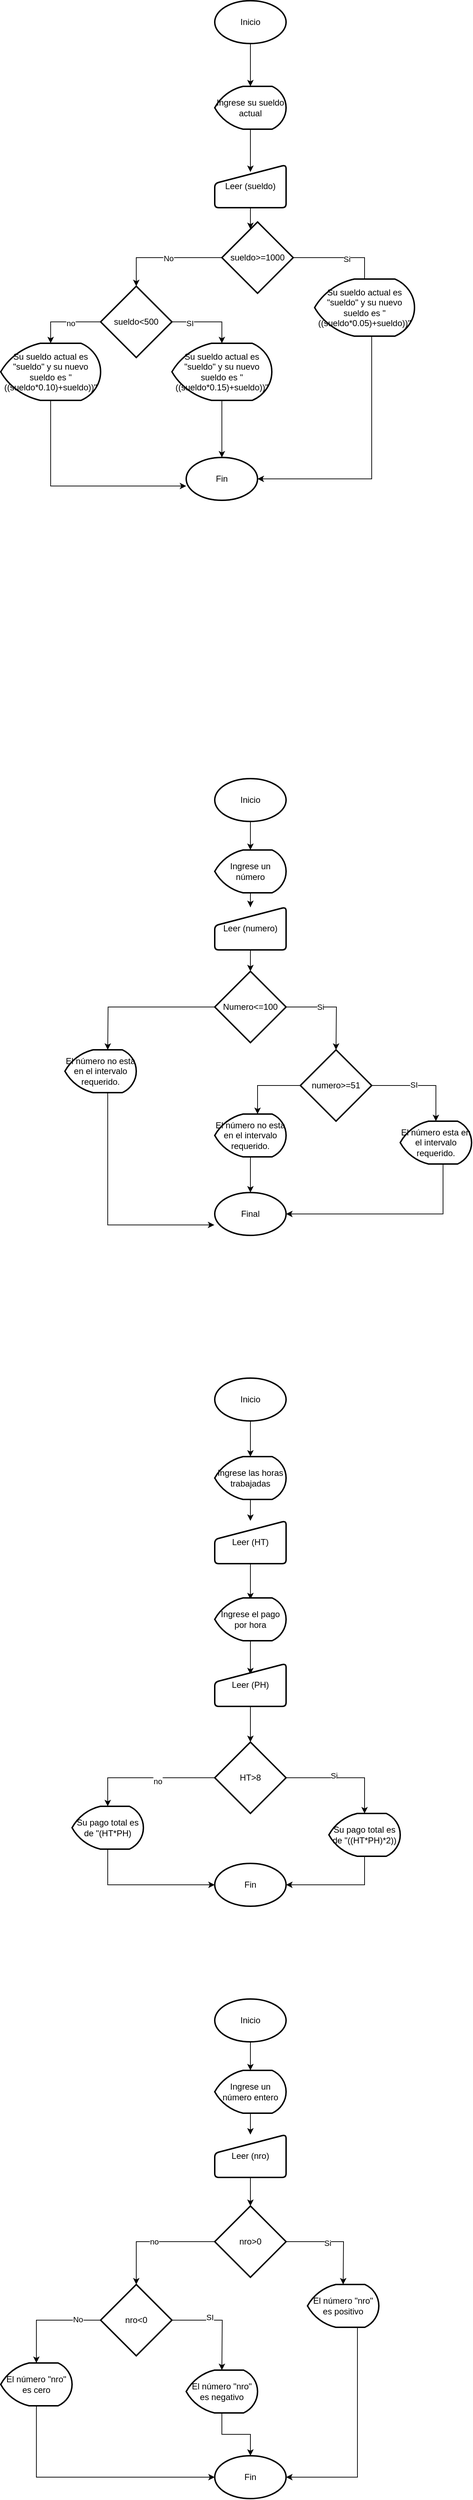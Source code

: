 <mxfile version="14.4.2" type="github">
  <diagram id="C5RBs43oDa-KdzZeNtuy" name="Page-1">
    <mxGraphModel dx="1422" dy="794" grid="1" gridSize="10" guides="1" tooltips="1" connect="1" arrows="1" fold="1" page="1" pageScale="1" pageWidth="827" pageHeight="1169" math="0" shadow="0">
      <root>
        <mxCell id="WIyWlLk6GJQsqaUBKTNV-0" />
        <mxCell id="WIyWlLk6GJQsqaUBKTNV-1" parent="WIyWlLk6GJQsqaUBKTNV-0" />
        <mxCell id="yRCSWYa2opuFhmZ3E50P-2" style="edgeStyle=orthogonalEdgeStyle;rounded=0;orthogonalLoop=1;jettySize=auto;html=1;" parent="WIyWlLk6GJQsqaUBKTNV-1" source="yRCSWYa2opuFhmZ3E50P-1" edge="1">
          <mxGeometry relative="1" as="geometry">
            <mxPoint x="400" y="160" as="targetPoint" />
          </mxGeometry>
        </mxCell>
        <mxCell id="yRCSWYa2opuFhmZ3E50P-1" value="Inicio" style="strokeWidth=2;html=1;shape=mxgraph.flowchart.start_1;whiteSpace=wrap;" parent="WIyWlLk6GJQsqaUBKTNV-1" vertex="1">
          <mxGeometry x="350" y="40" width="100" height="60" as="geometry" />
        </mxCell>
        <mxCell id="yRCSWYa2opuFhmZ3E50P-4" style="edgeStyle=orthogonalEdgeStyle;rounded=0;orthogonalLoop=1;jettySize=auto;html=1;" parent="WIyWlLk6GJQsqaUBKTNV-1" source="yRCSWYa2opuFhmZ3E50P-3" edge="1">
          <mxGeometry relative="1" as="geometry">
            <mxPoint x="400" y="280" as="targetPoint" />
          </mxGeometry>
        </mxCell>
        <mxCell id="yRCSWYa2opuFhmZ3E50P-3" value="Ingrese su sueldo actual" style="strokeWidth=2;html=1;shape=mxgraph.flowchart.display;whiteSpace=wrap;" parent="WIyWlLk6GJQsqaUBKTNV-1" vertex="1">
          <mxGeometry x="350" y="160" width="100" height="60" as="geometry" />
        </mxCell>
        <mxCell id="yRCSWYa2opuFhmZ3E50P-6" style="edgeStyle=orthogonalEdgeStyle;rounded=0;orthogonalLoop=1;jettySize=auto;html=1;" parent="WIyWlLk6GJQsqaUBKTNV-1" source="yRCSWYa2opuFhmZ3E50P-5" edge="1">
          <mxGeometry relative="1" as="geometry">
            <mxPoint x="400" y="360" as="targetPoint" />
          </mxGeometry>
        </mxCell>
        <mxCell id="yRCSWYa2opuFhmZ3E50P-5" value="Leer (sueldo)" style="html=1;strokeWidth=2;shape=manualInput;whiteSpace=wrap;rounded=1;size=26;arcSize=11;" parent="WIyWlLk6GJQsqaUBKTNV-1" vertex="1">
          <mxGeometry x="350" y="270" width="100" height="60" as="geometry" />
        </mxCell>
        <mxCell id="yRCSWYa2opuFhmZ3E50P-10" style="edgeStyle=orthogonalEdgeStyle;rounded=0;orthogonalLoop=1;jettySize=auto;html=1;exitX=1;exitY=0.5;exitDx=0;exitDy=0;exitPerimeter=0;" parent="WIyWlLk6GJQsqaUBKTNV-1" source="yRCSWYa2opuFhmZ3E50P-7" edge="1">
          <mxGeometry relative="1" as="geometry">
            <mxPoint x="560" y="440" as="targetPoint" />
            <Array as="points">
              <mxPoint x="560" y="400" />
              <mxPoint x="560" y="440" />
            </Array>
          </mxGeometry>
        </mxCell>
        <mxCell id="yRCSWYa2opuFhmZ3E50P-12" value="Si" style="edgeLabel;html=1;align=center;verticalAlign=middle;resizable=0;points=[];" parent="yRCSWYa2opuFhmZ3E50P-10" vertex="1" connectable="0">
          <mxGeometry x="0.071" y="-2" relative="1" as="geometry">
            <mxPoint as="offset" />
          </mxGeometry>
        </mxCell>
        <mxCell id="yRCSWYa2opuFhmZ3E50P-13" style="edgeStyle=orthogonalEdgeStyle;rounded=0;orthogonalLoop=1;jettySize=auto;html=1;exitX=0;exitY=0.5;exitDx=0;exitDy=0;exitPerimeter=0;" parent="WIyWlLk6GJQsqaUBKTNV-1" source="yRCSWYa2opuFhmZ3E50P-7" edge="1">
          <mxGeometry relative="1" as="geometry">
            <mxPoint x="240" y="440" as="targetPoint" />
            <Array as="points">
              <mxPoint x="240" y="400" />
            </Array>
          </mxGeometry>
        </mxCell>
        <mxCell id="yRCSWYa2opuFhmZ3E50P-14" value="No" style="edgeLabel;html=1;align=center;verticalAlign=middle;resizable=0;points=[];" parent="yRCSWYa2opuFhmZ3E50P-13" vertex="1" connectable="0">
          <mxGeometry x="-0.062" y="1" relative="1" as="geometry">
            <mxPoint as="offset" />
          </mxGeometry>
        </mxCell>
        <mxCell id="yRCSWYa2opuFhmZ3E50P-7" value="sueldo&amp;gt;=1000" style="strokeWidth=2;html=1;shape=mxgraph.flowchart.decision;whiteSpace=wrap;" parent="WIyWlLk6GJQsqaUBKTNV-1" vertex="1">
          <mxGeometry x="360" y="350" width="100" height="100" as="geometry" />
        </mxCell>
        <mxCell id="yRCSWYa2opuFhmZ3E50P-22" style="edgeStyle=orthogonalEdgeStyle;rounded=0;orthogonalLoop=1;jettySize=auto;html=1;entryX=1;entryY=0.5;entryDx=0;entryDy=0;entryPerimeter=0;" parent="WIyWlLk6GJQsqaUBKTNV-1" source="yRCSWYa2opuFhmZ3E50P-11" target="yRCSWYa2opuFhmZ3E50P-23" edge="1">
          <mxGeometry relative="1" as="geometry">
            <mxPoint x="440" y="720" as="targetPoint" />
            <Array as="points">
              <mxPoint x="570" y="710" />
            </Array>
          </mxGeometry>
        </mxCell>
        <mxCell id="yRCSWYa2opuFhmZ3E50P-11" value="Su sueldo actual es &quot;sueldo&quot; y su nuevo sueldo es &quot;((sueldo*0.05)+sueldo))&quot;" style="strokeWidth=2;html=1;shape=mxgraph.flowchart.display;whiteSpace=wrap;" parent="WIyWlLk6GJQsqaUBKTNV-1" vertex="1">
          <mxGeometry x="490" y="430" width="140" height="80" as="geometry" />
        </mxCell>
        <mxCell id="yRCSWYa2opuFhmZ3E50P-16" style="edgeStyle=orthogonalEdgeStyle;rounded=0;orthogonalLoop=1;jettySize=auto;html=1;exitX=1;exitY=0.5;exitDx=0;exitDy=0;exitPerimeter=0;" parent="WIyWlLk6GJQsqaUBKTNV-1" source="yRCSWYa2opuFhmZ3E50P-15" edge="1">
          <mxGeometry relative="1" as="geometry">
            <mxPoint x="360" y="520" as="targetPoint" />
            <Array as="points">
              <mxPoint x="360" y="490" />
            </Array>
          </mxGeometry>
        </mxCell>
        <mxCell id="yRCSWYa2opuFhmZ3E50P-18" value="SI" style="edgeLabel;html=1;align=center;verticalAlign=middle;resizable=0;points=[];" parent="yRCSWYa2opuFhmZ3E50P-16" vertex="1" connectable="0">
          <mxGeometry x="-0.5" y="-2" relative="1" as="geometry">
            <mxPoint as="offset" />
          </mxGeometry>
        </mxCell>
        <mxCell id="yRCSWYa2opuFhmZ3E50P-19" style="edgeStyle=orthogonalEdgeStyle;rounded=0;orthogonalLoop=1;jettySize=auto;html=1;" parent="WIyWlLk6GJQsqaUBKTNV-1" source="yRCSWYa2opuFhmZ3E50P-15" edge="1">
          <mxGeometry relative="1" as="geometry">
            <mxPoint x="120" y="520" as="targetPoint" />
            <Array as="points">
              <mxPoint x="150" y="490" />
              <mxPoint x="150" y="490" />
            </Array>
          </mxGeometry>
        </mxCell>
        <mxCell id="yRCSWYa2opuFhmZ3E50P-20" value="no" style="edgeLabel;html=1;align=center;verticalAlign=middle;resizable=0;points=[];" parent="yRCSWYa2opuFhmZ3E50P-19" vertex="1" connectable="0">
          <mxGeometry x="-0.16" y="2" relative="1" as="geometry">
            <mxPoint as="offset" />
          </mxGeometry>
        </mxCell>
        <mxCell id="yRCSWYa2opuFhmZ3E50P-15" value="sueldo&amp;lt;500" style="strokeWidth=2;html=1;shape=mxgraph.flowchart.decision;whiteSpace=wrap;" parent="WIyWlLk6GJQsqaUBKTNV-1" vertex="1">
          <mxGeometry x="190" y="440" width="100" height="100" as="geometry" />
        </mxCell>
        <mxCell id="yRCSWYa2opuFhmZ3E50P-24" style="edgeStyle=orthogonalEdgeStyle;rounded=0;orthogonalLoop=1;jettySize=auto;html=1;exitX=0.5;exitY=1;exitDx=0;exitDy=0;exitPerimeter=0;entryX=0.5;entryY=0;entryDx=0;entryDy=0;entryPerimeter=0;" parent="WIyWlLk6GJQsqaUBKTNV-1" source="yRCSWYa2opuFhmZ3E50P-17" target="yRCSWYa2opuFhmZ3E50P-23" edge="1">
          <mxGeometry relative="1" as="geometry" />
        </mxCell>
        <mxCell id="yRCSWYa2opuFhmZ3E50P-17" value="Su sueldo actual es &quot;sueldo&quot; y su nuevo sueldo es &quot;((sueldo*0.15)+sueldo))&quot;" style="strokeWidth=2;html=1;shape=mxgraph.flowchart.display;whiteSpace=wrap;" parent="WIyWlLk6GJQsqaUBKTNV-1" vertex="1">
          <mxGeometry x="290" y="520" width="140" height="80" as="geometry" />
        </mxCell>
        <mxCell id="yRCSWYa2opuFhmZ3E50P-25" style="edgeStyle=orthogonalEdgeStyle;rounded=0;orthogonalLoop=1;jettySize=auto;html=1;entryX=0;entryY=0.667;entryDx=0;entryDy=0;entryPerimeter=0;" parent="WIyWlLk6GJQsqaUBKTNV-1" source="yRCSWYa2opuFhmZ3E50P-21" target="yRCSWYa2opuFhmZ3E50P-23" edge="1">
          <mxGeometry relative="1" as="geometry">
            <mxPoint x="120" y="730" as="targetPoint" />
            <Array as="points">
              <mxPoint x="120" y="720" />
            </Array>
          </mxGeometry>
        </mxCell>
        <mxCell id="yRCSWYa2opuFhmZ3E50P-21" value="Su sueldo actual es &quot;sueldo&quot; y su nuevo sueldo es &quot;((sueldo*0.10)+sueldo))&quot;" style="strokeWidth=2;html=1;shape=mxgraph.flowchart.display;whiteSpace=wrap;" parent="WIyWlLk6GJQsqaUBKTNV-1" vertex="1">
          <mxGeometry x="50" y="520" width="140" height="80" as="geometry" />
        </mxCell>
        <mxCell id="yRCSWYa2opuFhmZ3E50P-23" value="Fin" style="strokeWidth=2;html=1;shape=mxgraph.flowchart.start_1;whiteSpace=wrap;" parent="WIyWlLk6GJQsqaUBKTNV-1" vertex="1">
          <mxGeometry x="310" y="680" width="100" height="60" as="geometry" />
        </mxCell>
        <mxCell id="yRCSWYa2opuFhmZ3E50P-28" style="edgeStyle=orthogonalEdgeStyle;rounded=0;orthogonalLoop=1;jettySize=auto;html=1;entryX=0.5;entryY=0;entryDx=0;entryDy=0;entryPerimeter=0;" parent="WIyWlLk6GJQsqaUBKTNV-1" source="yRCSWYa2opuFhmZ3E50P-26" target="yRCSWYa2opuFhmZ3E50P-27" edge="1">
          <mxGeometry relative="1" as="geometry" />
        </mxCell>
        <mxCell id="yRCSWYa2opuFhmZ3E50P-26" value="Inicio" style="strokeWidth=2;html=1;shape=mxgraph.flowchart.start_1;whiteSpace=wrap;" parent="WIyWlLk6GJQsqaUBKTNV-1" vertex="1">
          <mxGeometry x="350" y="1130" width="100" height="60" as="geometry" />
        </mxCell>
        <mxCell id="yRCSWYa2opuFhmZ3E50P-31" style="edgeStyle=orthogonalEdgeStyle;rounded=0;orthogonalLoop=1;jettySize=auto;html=1;" parent="WIyWlLk6GJQsqaUBKTNV-1" source="yRCSWYa2opuFhmZ3E50P-27" target="yRCSWYa2opuFhmZ3E50P-29" edge="1">
          <mxGeometry relative="1" as="geometry" />
        </mxCell>
        <mxCell id="yRCSWYa2opuFhmZ3E50P-27" value="Ingrese un número" style="strokeWidth=2;html=1;shape=mxgraph.flowchart.display;whiteSpace=wrap;" parent="WIyWlLk6GJQsqaUBKTNV-1" vertex="1">
          <mxGeometry x="350" y="1230" width="100" height="60" as="geometry" />
        </mxCell>
        <mxCell id="yRCSWYa2opuFhmZ3E50P-32" style="edgeStyle=orthogonalEdgeStyle;rounded=0;orthogonalLoop=1;jettySize=auto;html=1;" parent="WIyWlLk6GJQsqaUBKTNV-1" source="yRCSWYa2opuFhmZ3E50P-29" edge="1">
          <mxGeometry relative="1" as="geometry">
            <mxPoint x="400" y="1400" as="targetPoint" />
          </mxGeometry>
        </mxCell>
        <mxCell id="yRCSWYa2opuFhmZ3E50P-29" value="Leer (numero)" style="html=1;strokeWidth=2;shape=manualInput;whiteSpace=wrap;rounded=1;size=26;arcSize=11;" parent="WIyWlLk6GJQsqaUBKTNV-1" vertex="1">
          <mxGeometry x="350" y="1310" width="100" height="60" as="geometry" />
        </mxCell>
        <mxCell id="yRCSWYa2opuFhmZ3E50P-34" style="edgeStyle=orthogonalEdgeStyle;rounded=0;orthogonalLoop=1;jettySize=auto;html=1;exitX=1;exitY=0.5;exitDx=0;exitDy=0;exitPerimeter=0;" parent="WIyWlLk6GJQsqaUBKTNV-1" source="yRCSWYa2opuFhmZ3E50P-33" edge="1">
          <mxGeometry relative="1" as="geometry">
            <mxPoint x="520" y="1510" as="targetPoint" />
          </mxGeometry>
        </mxCell>
        <mxCell id="yRCSWYa2opuFhmZ3E50P-37" value="Si" style="edgeLabel;html=1;align=center;verticalAlign=middle;resizable=0;points=[];" parent="yRCSWYa2opuFhmZ3E50P-34" vertex="1" connectable="0">
          <mxGeometry x="-0.286" relative="1" as="geometry">
            <mxPoint x="1" as="offset" />
          </mxGeometry>
        </mxCell>
        <mxCell id="yRCSWYa2opuFhmZ3E50P-40" style="edgeStyle=orthogonalEdgeStyle;rounded=0;orthogonalLoop=1;jettySize=auto;html=1;" parent="WIyWlLk6GJQsqaUBKTNV-1" source="yRCSWYa2opuFhmZ3E50P-33" edge="1">
          <mxGeometry relative="1" as="geometry">
            <mxPoint x="200" y="1510" as="targetPoint" />
          </mxGeometry>
        </mxCell>
        <mxCell id="yRCSWYa2opuFhmZ3E50P-33" value="Numero&amp;lt;=100" style="strokeWidth=2;html=1;shape=mxgraph.flowchart.decision;whiteSpace=wrap;" parent="WIyWlLk6GJQsqaUBKTNV-1" vertex="1">
          <mxGeometry x="350" y="1400" width="100" height="100" as="geometry" />
        </mxCell>
        <mxCell id="yRCSWYa2opuFhmZ3E50P-38" style="edgeStyle=orthogonalEdgeStyle;rounded=0;orthogonalLoop=1;jettySize=auto;html=1;" parent="WIyWlLk6GJQsqaUBKTNV-1" source="yRCSWYa2opuFhmZ3E50P-36" edge="1">
          <mxGeometry relative="1" as="geometry">
            <mxPoint x="660" y="1610" as="targetPoint" />
            <Array as="points">
              <mxPoint x="660" y="1560" />
            </Array>
          </mxGeometry>
        </mxCell>
        <mxCell id="yRCSWYa2opuFhmZ3E50P-42" value="SI" style="edgeLabel;html=1;align=center;verticalAlign=middle;resizable=0;points=[];" parent="yRCSWYa2opuFhmZ3E50P-38" vertex="1" connectable="0">
          <mxGeometry x="-0.169" y="1" relative="1" as="geometry">
            <mxPoint x="1" as="offset" />
          </mxGeometry>
        </mxCell>
        <mxCell id="yRCSWYa2opuFhmZ3E50P-39" style="edgeStyle=orthogonalEdgeStyle;rounded=0;orthogonalLoop=1;jettySize=auto;html=1;" parent="WIyWlLk6GJQsqaUBKTNV-1" source="yRCSWYa2opuFhmZ3E50P-36" edge="1">
          <mxGeometry relative="1" as="geometry">
            <mxPoint x="410" y="1600" as="targetPoint" />
            <Array as="points">
              <mxPoint x="410" y="1560" />
            </Array>
          </mxGeometry>
        </mxCell>
        <mxCell id="yRCSWYa2opuFhmZ3E50P-36" value="numero&amp;gt;=51" style="strokeWidth=2;html=1;shape=mxgraph.flowchart.decision;whiteSpace=wrap;direction=south;" parent="WIyWlLk6GJQsqaUBKTNV-1" vertex="1">
          <mxGeometry x="470" y="1510" width="100" height="100" as="geometry" />
        </mxCell>
        <mxCell id="yRCSWYa2opuFhmZ3E50P-46" style="edgeStyle=orthogonalEdgeStyle;rounded=0;orthogonalLoop=1;jettySize=auto;html=1;entryX=-0.006;entryY=0.757;entryDx=0;entryDy=0;entryPerimeter=0;" parent="WIyWlLk6GJQsqaUBKTNV-1" source="yRCSWYa2opuFhmZ3E50P-41" target="yRCSWYa2opuFhmZ3E50P-45" edge="1">
          <mxGeometry relative="1" as="geometry">
            <Array as="points">
              <mxPoint x="200" y="1755" />
            </Array>
          </mxGeometry>
        </mxCell>
        <mxCell id="yRCSWYa2opuFhmZ3E50P-41" value="El número no esta en el intervalo requerido." style="strokeWidth=2;html=1;shape=mxgraph.flowchart.display;whiteSpace=wrap;" parent="WIyWlLk6GJQsqaUBKTNV-1" vertex="1">
          <mxGeometry x="140" y="1510" width="100" height="60" as="geometry" />
        </mxCell>
        <mxCell id="yRCSWYa2opuFhmZ3E50P-47" style="edgeStyle=orthogonalEdgeStyle;rounded=0;orthogonalLoop=1;jettySize=auto;html=1;entryX=0.5;entryY=0;entryDx=0;entryDy=0;entryPerimeter=0;" parent="WIyWlLk6GJQsqaUBKTNV-1" source="yRCSWYa2opuFhmZ3E50P-43" target="yRCSWYa2opuFhmZ3E50P-45" edge="1">
          <mxGeometry relative="1" as="geometry" />
        </mxCell>
        <mxCell id="yRCSWYa2opuFhmZ3E50P-43" value="El número no esta en el intervalo requerido." style="strokeWidth=2;html=1;shape=mxgraph.flowchart.display;whiteSpace=wrap;" parent="WIyWlLk6GJQsqaUBKTNV-1" vertex="1">
          <mxGeometry x="350" y="1600" width="100" height="60" as="geometry" />
        </mxCell>
        <mxCell id="yRCSWYa2opuFhmZ3E50P-48" style="edgeStyle=orthogonalEdgeStyle;rounded=0;orthogonalLoop=1;jettySize=auto;html=1;entryX=1;entryY=0.5;entryDx=0;entryDy=0;entryPerimeter=0;" parent="WIyWlLk6GJQsqaUBKTNV-1" source="yRCSWYa2opuFhmZ3E50P-44" target="yRCSWYa2opuFhmZ3E50P-45" edge="1">
          <mxGeometry relative="1" as="geometry">
            <mxPoint x="660" y="1770" as="targetPoint" />
            <Array as="points">
              <mxPoint x="670" y="1740" />
            </Array>
          </mxGeometry>
        </mxCell>
        <mxCell id="yRCSWYa2opuFhmZ3E50P-44" value="El número esta en el intervalo requerido." style="strokeWidth=2;html=1;shape=mxgraph.flowchart.display;whiteSpace=wrap;" parent="WIyWlLk6GJQsqaUBKTNV-1" vertex="1">
          <mxGeometry x="610" y="1610" width="100" height="60" as="geometry" />
        </mxCell>
        <mxCell id="yRCSWYa2opuFhmZ3E50P-45" value="Final&lt;br&gt;" style="strokeWidth=2;html=1;shape=mxgraph.flowchart.start_1;whiteSpace=wrap;" parent="WIyWlLk6GJQsqaUBKTNV-1" vertex="1">
          <mxGeometry x="350" y="1710" width="100" height="60" as="geometry" />
        </mxCell>
        <mxCell id="yRCSWYa2opuFhmZ3E50P-50" style="edgeStyle=orthogonalEdgeStyle;rounded=0;orthogonalLoop=1;jettySize=auto;html=1;" parent="WIyWlLk6GJQsqaUBKTNV-1" source="yRCSWYa2opuFhmZ3E50P-49" edge="1">
          <mxGeometry relative="1" as="geometry">
            <mxPoint x="400" y="2080" as="targetPoint" />
          </mxGeometry>
        </mxCell>
        <mxCell id="yRCSWYa2opuFhmZ3E50P-49" value="Inicio" style="strokeWidth=2;html=1;shape=mxgraph.flowchart.start_1;whiteSpace=wrap;" parent="WIyWlLk6GJQsqaUBKTNV-1" vertex="1">
          <mxGeometry x="350" y="1970" width="100" height="60" as="geometry" />
        </mxCell>
        <mxCell id="yRCSWYa2opuFhmZ3E50P-53" style="edgeStyle=orthogonalEdgeStyle;rounded=0;orthogonalLoop=1;jettySize=auto;html=1;" parent="WIyWlLk6GJQsqaUBKTNV-1" source="yRCSWYa2opuFhmZ3E50P-51" target="yRCSWYa2opuFhmZ3E50P-52" edge="1">
          <mxGeometry relative="1" as="geometry" />
        </mxCell>
        <mxCell id="yRCSWYa2opuFhmZ3E50P-51" value="Ingrese las horas trabajadas" style="strokeWidth=2;html=1;shape=mxgraph.flowchart.display;whiteSpace=wrap;" parent="WIyWlLk6GJQsqaUBKTNV-1" vertex="1">
          <mxGeometry x="350" y="2080" width="100" height="60" as="geometry" />
        </mxCell>
        <mxCell id="yRCSWYa2opuFhmZ3E50P-55" style="edgeStyle=orthogonalEdgeStyle;rounded=0;orthogonalLoop=1;jettySize=auto;html=1;" parent="WIyWlLk6GJQsqaUBKTNV-1" source="yRCSWYa2opuFhmZ3E50P-52" edge="1">
          <mxGeometry relative="1" as="geometry">
            <mxPoint x="400" y="2280" as="targetPoint" />
          </mxGeometry>
        </mxCell>
        <mxCell id="yRCSWYa2opuFhmZ3E50P-52" value="Leer (HT)" style="html=1;strokeWidth=2;shape=manualInput;whiteSpace=wrap;rounded=1;size=26;arcSize=11;" parent="WIyWlLk6GJQsqaUBKTNV-1" vertex="1">
          <mxGeometry x="350" y="2170" width="100" height="60" as="geometry" />
        </mxCell>
        <mxCell id="yRCSWYa2opuFhmZ3E50P-64" style="edgeStyle=orthogonalEdgeStyle;rounded=0;orthogonalLoop=1;jettySize=auto;html=1;entryX=0.5;entryY=0;entryDx=0;entryDy=0;entryPerimeter=0;" parent="WIyWlLk6GJQsqaUBKTNV-1" source="yRCSWYa2opuFhmZ3E50P-54" target="yRCSWYa2opuFhmZ3E50P-59" edge="1">
          <mxGeometry relative="1" as="geometry">
            <Array as="points">
              <mxPoint x="560" y="2530" />
            </Array>
          </mxGeometry>
        </mxCell>
        <mxCell id="yRCSWYa2opuFhmZ3E50P-65" value="Si" style="edgeLabel;html=1;align=center;verticalAlign=middle;resizable=0;points=[];" parent="yRCSWYa2opuFhmZ3E50P-64" vertex="1" connectable="0">
          <mxGeometry x="-0.163" y="3" relative="1" as="geometry">
            <mxPoint as="offset" />
          </mxGeometry>
        </mxCell>
        <mxCell id="yRCSWYa2opuFhmZ3E50P-66" style="edgeStyle=orthogonalEdgeStyle;rounded=0;orthogonalLoop=1;jettySize=auto;html=1;" parent="WIyWlLk6GJQsqaUBKTNV-1" source="yRCSWYa2opuFhmZ3E50P-54" edge="1">
          <mxGeometry relative="1" as="geometry">
            <mxPoint x="200" y="2570" as="targetPoint" />
            <Array as="points">
              <mxPoint x="200" y="2530" />
            </Array>
          </mxGeometry>
        </mxCell>
        <mxCell id="yRCSWYa2opuFhmZ3E50P-67" value="no" style="edgeLabel;html=1;align=center;verticalAlign=middle;resizable=0;points=[];" parent="yRCSWYa2opuFhmZ3E50P-66" vertex="1" connectable="0">
          <mxGeometry x="-0.154" y="5" relative="1" as="geometry">
            <mxPoint as="offset" />
          </mxGeometry>
        </mxCell>
        <mxCell id="yRCSWYa2opuFhmZ3E50P-54" value="HT&amp;gt;8" style="strokeWidth=2;html=1;shape=mxgraph.flowchart.decision;whiteSpace=wrap;" parent="WIyWlLk6GJQsqaUBKTNV-1" vertex="1">
          <mxGeometry x="350" y="2480" width="100" height="100" as="geometry" />
        </mxCell>
        <mxCell id="yRCSWYa2opuFhmZ3E50P-71" style="edgeStyle=orthogonalEdgeStyle;rounded=0;orthogonalLoop=1;jettySize=auto;html=1;entryX=1;entryY=0.5;entryDx=0;entryDy=0;entryPerimeter=0;" parent="WIyWlLk6GJQsqaUBKTNV-1" source="yRCSWYa2opuFhmZ3E50P-59" target="yRCSWYa2opuFhmZ3E50P-69" edge="1">
          <mxGeometry relative="1" as="geometry">
            <Array as="points">
              <mxPoint x="560" y="2680" />
            </Array>
          </mxGeometry>
        </mxCell>
        <mxCell id="yRCSWYa2opuFhmZ3E50P-59" value="Su pago total es de &quot;((HT*PH)*2))" style="strokeWidth=2;html=1;shape=mxgraph.flowchart.display;whiteSpace=wrap;" parent="WIyWlLk6GJQsqaUBKTNV-1" vertex="1">
          <mxGeometry x="510" y="2580" width="100" height="60" as="geometry" />
        </mxCell>
        <mxCell id="yRCSWYa2opuFhmZ3E50P-62" style="edgeStyle=orthogonalEdgeStyle;rounded=0;orthogonalLoop=1;jettySize=auto;html=1;entryX=0.5;entryY=0.25;entryDx=0;entryDy=0;entryPerimeter=0;" parent="WIyWlLk6GJQsqaUBKTNV-1" source="yRCSWYa2opuFhmZ3E50P-60" target="yRCSWYa2opuFhmZ3E50P-61" edge="1">
          <mxGeometry relative="1" as="geometry" />
        </mxCell>
        <mxCell id="yRCSWYa2opuFhmZ3E50P-60" value="Ingrese el pago por hora" style="strokeWidth=2;html=1;shape=mxgraph.flowchart.display;whiteSpace=wrap;" parent="WIyWlLk6GJQsqaUBKTNV-1" vertex="1">
          <mxGeometry x="350" y="2278" width="100" height="60" as="geometry" />
        </mxCell>
        <mxCell id="yRCSWYa2opuFhmZ3E50P-63" style="edgeStyle=orthogonalEdgeStyle;rounded=0;orthogonalLoop=1;jettySize=auto;html=1;entryX=0.5;entryY=0;entryDx=0;entryDy=0;entryPerimeter=0;" parent="WIyWlLk6GJQsqaUBKTNV-1" source="yRCSWYa2opuFhmZ3E50P-61" target="yRCSWYa2opuFhmZ3E50P-54" edge="1">
          <mxGeometry relative="1" as="geometry" />
        </mxCell>
        <mxCell id="yRCSWYa2opuFhmZ3E50P-61" value="Leer (PH)" style="html=1;strokeWidth=2;shape=manualInput;whiteSpace=wrap;rounded=1;size=26;arcSize=11;" parent="WIyWlLk6GJQsqaUBKTNV-1" vertex="1">
          <mxGeometry x="350" y="2370" width="100" height="60" as="geometry" />
        </mxCell>
        <mxCell id="yRCSWYa2opuFhmZ3E50P-70" style="edgeStyle=orthogonalEdgeStyle;rounded=0;orthogonalLoop=1;jettySize=auto;html=1;entryX=0;entryY=0.5;entryDx=0;entryDy=0;entryPerimeter=0;" parent="WIyWlLk6GJQsqaUBKTNV-1" source="yRCSWYa2opuFhmZ3E50P-68" target="yRCSWYa2opuFhmZ3E50P-69" edge="1">
          <mxGeometry relative="1" as="geometry">
            <Array as="points">
              <mxPoint x="200" y="2680" />
            </Array>
          </mxGeometry>
        </mxCell>
        <mxCell id="yRCSWYa2opuFhmZ3E50P-68" value="Su pago total es de &quot;(HT*PH)" style="strokeWidth=2;html=1;shape=mxgraph.flowchart.display;whiteSpace=wrap;" parent="WIyWlLk6GJQsqaUBKTNV-1" vertex="1">
          <mxGeometry x="150" y="2570" width="100" height="60" as="geometry" />
        </mxCell>
        <mxCell id="yRCSWYa2opuFhmZ3E50P-69" value="Fin" style="strokeWidth=2;html=1;shape=mxgraph.flowchart.start_1;whiteSpace=wrap;" parent="WIyWlLk6GJQsqaUBKTNV-1" vertex="1">
          <mxGeometry x="350" y="2650" width="100" height="60" as="geometry" />
        </mxCell>
        <mxCell id="-xz1kSJmLPv7WIBnpQw2-2" style="edgeStyle=orthogonalEdgeStyle;rounded=0;orthogonalLoop=1;jettySize=auto;html=1;" edge="1" parent="WIyWlLk6GJQsqaUBKTNV-1" source="-xz1kSJmLPv7WIBnpQw2-0">
          <mxGeometry relative="1" as="geometry">
            <mxPoint x="400" y="2940" as="targetPoint" />
          </mxGeometry>
        </mxCell>
        <mxCell id="-xz1kSJmLPv7WIBnpQw2-0" value="Inicio" style="strokeWidth=2;html=1;shape=mxgraph.flowchart.start_1;whiteSpace=wrap;" vertex="1" parent="WIyWlLk6GJQsqaUBKTNV-1">
          <mxGeometry x="350" y="2840" width="100" height="60" as="geometry" />
        </mxCell>
        <mxCell id="-xz1kSJmLPv7WIBnpQw2-4" style="edgeStyle=orthogonalEdgeStyle;rounded=0;orthogonalLoop=1;jettySize=auto;html=1;" edge="1" parent="WIyWlLk6GJQsqaUBKTNV-1" source="-xz1kSJmLPv7WIBnpQw2-1" target="-xz1kSJmLPv7WIBnpQw2-3">
          <mxGeometry relative="1" as="geometry" />
        </mxCell>
        <mxCell id="-xz1kSJmLPv7WIBnpQw2-1" value="Ingrese un número entero" style="strokeWidth=2;html=1;shape=mxgraph.flowchart.display;whiteSpace=wrap;" vertex="1" parent="WIyWlLk6GJQsqaUBKTNV-1">
          <mxGeometry x="350" y="2940" width="100" height="60" as="geometry" />
        </mxCell>
        <mxCell id="-xz1kSJmLPv7WIBnpQw2-5" style="edgeStyle=orthogonalEdgeStyle;rounded=0;orthogonalLoop=1;jettySize=auto;html=1;" edge="1" parent="WIyWlLk6GJQsqaUBKTNV-1" source="-xz1kSJmLPv7WIBnpQw2-3">
          <mxGeometry relative="1" as="geometry">
            <mxPoint x="400" y="3130" as="targetPoint" />
          </mxGeometry>
        </mxCell>
        <mxCell id="-xz1kSJmLPv7WIBnpQw2-3" value="Leer (nro)" style="html=1;strokeWidth=2;shape=manualInput;whiteSpace=wrap;rounded=1;size=26;arcSize=11;" vertex="1" parent="WIyWlLk6GJQsqaUBKTNV-1">
          <mxGeometry x="350" y="3030" width="100" height="60" as="geometry" />
        </mxCell>
        <mxCell id="-xz1kSJmLPv7WIBnpQw2-7" style="edgeStyle=orthogonalEdgeStyle;rounded=0;orthogonalLoop=1;jettySize=auto;html=1;" edge="1" parent="WIyWlLk6GJQsqaUBKTNV-1" source="-xz1kSJmLPv7WIBnpQw2-6">
          <mxGeometry relative="1" as="geometry">
            <mxPoint x="530" y="3240" as="targetPoint" />
          </mxGeometry>
        </mxCell>
        <mxCell id="-xz1kSJmLPv7WIBnpQw2-11" value="Si" style="edgeLabel;html=1;align=center;verticalAlign=middle;resizable=0;points=[];" vertex="1" connectable="0" parent="-xz1kSJmLPv7WIBnpQw2-7">
          <mxGeometry x="-0.171" y="-2" relative="1" as="geometry">
            <mxPoint as="offset" />
          </mxGeometry>
        </mxCell>
        <mxCell id="-xz1kSJmLPv7WIBnpQw2-9" value="no" style="edgeStyle=orthogonalEdgeStyle;rounded=0;orthogonalLoop=1;jettySize=auto;html=1;" edge="1" parent="WIyWlLk6GJQsqaUBKTNV-1" source="-xz1kSJmLPv7WIBnpQw2-6">
          <mxGeometry relative="1" as="geometry">
            <mxPoint x="240" y="3240" as="targetPoint" />
            <Array as="points">
              <mxPoint x="240" y="3180" />
            </Array>
          </mxGeometry>
        </mxCell>
        <mxCell id="-xz1kSJmLPv7WIBnpQw2-6" value="nro&amp;gt;0" style="strokeWidth=2;html=1;shape=mxgraph.flowchart.decision;whiteSpace=wrap;" vertex="1" parent="WIyWlLk6GJQsqaUBKTNV-1">
          <mxGeometry x="350" y="3130" width="100" height="100" as="geometry" />
        </mxCell>
        <mxCell id="-xz1kSJmLPv7WIBnpQw2-21" style="edgeStyle=orthogonalEdgeStyle;rounded=0;orthogonalLoop=1;jettySize=auto;html=1;entryX=1;entryY=0.5;entryDx=0;entryDy=0;entryPerimeter=0;" edge="1" parent="WIyWlLk6GJQsqaUBKTNV-1" source="-xz1kSJmLPv7WIBnpQw2-8" target="-xz1kSJmLPv7WIBnpQw2-18">
          <mxGeometry relative="1" as="geometry">
            <Array as="points">
              <mxPoint x="550" y="3510" />
            </Array>
          </mxGeometry>
        </mxCell>
        <mxCell id="-xz1kSJmLPv7WIBnpQw2-8" value="El número &quot;nro&quot; es positivo" style="strokeWidth=2;html=1;shape=mxgraph.flowchart.display;whiteSpace=wrap;" vertex="1" parent="WIyWlLk6GJQsqaUBKTNV-1">
          <mxGeometry x="480" y="3240" width="100" height="60" as="geometry" />
        </mxCell>
        <mxCell id="-xz1kSJmLPv7WIBnpQw2-14" style="edgeStyle=orthogonalEdgeStyle;rounded=0;orthogonalLoop=1;jettySize=auto;html=1;" edge="1" parent="WIyWlLk6GJQsqaUBKTNV-1" source="-xz1kSJmLPv7WIBnpQw2-13">
          <mxGeometry relative="1" as="geometry">
            <mxPoint x="100" y="3350" as="targetPoint" />
            <Array as="points">
              <mxPoint x="100" y="3290" />
              <mxPoint x="100" y="3350" />
            </Array>
          </mxGeometry>
        </mxCell>
        <mxCell id="-xz1kSJmLPv7WIBnpQw2-23" value="No" style="edgeLabel;html=1;align=center;verticalAlign=middle;resizable=0;points=[];" vertex="1" connectable="0" parent="-xz1kSJmLPv7WIBnpQw2-14">
          <mxGeometry x="-0.573" y="-1" relative="1" as="geometry">
            <mxPoint as="offset" />
          </mxGeometry>
        </mxCell>
        <mxCell id="-xz1kSJmLPv7WIBnpQw2-15" style="edgeStyle=orthogonalEdgeStyle;rounded=0;orthogonalLoop=1;jettySize=auto;html=1;exitX=1;exitY=0.5;exitDx=0;exitDy=0;exitPerimeter=0;" edge="1" parent="WIyWlLk6GJQsqaUBKTNV-1" source="-xz1kSJmLPv7WIBnpQw2-13">
          <mxGeometry relative="1" as="geometry">
            <mxPoint x="360" y="3360" as="targetPoint" />
          </mxGeometry>
        </mxCell>
        <mxCell id="-xz1kSJmLPv7WIBnpQw2-22" value="SI" style="edgeLabel;html=1;align=center;verticalAlign=middle;resizable=0;points=[];" vertex="1" connectable="0" parent="-xz1kSJmLPv7WIBnpQw2-15">
          <mxGeometry x="-0.243" y="4" relative="1" as="geometry">
            <mxPoint as="offset" />
          </mxGeometry>
        </mxCell>
        <mxCell id="-xz1kSJmLPv7WIBnpQw2-13" value="nro&amp;lt;0" style="strokeWidth=2;html=1;shape=mxgraph.flowchart.decision;whiteSpace=wrap;" vertex="1" parent="WIyWlLk6GJQsqaUBKTNV-1">
          <mxGeometry x="190" y="3240" width="100" height="100" as="geometry" />
        </mxCell>
        <mxCell id="-xz1kSJmLPv7WIBnpQw2-20" style="edgeStyle=orthogonalEdgeStyle;rounded=0;orthogonalLoop=1;jettySize=auto;html=1;entryX=0.5;entryY=0;entryDx=0;entryDy=0;entryPerimeter=0;" edge="1" parent="WIyWlLk6GJQsqaUBKTNV-1" source="-xz1kSJmLPv7WIBnpQw2-16" target="-xz1kSJmLPv7WIBnpQw2-18">
          <mxGeometry relative="1" as="geometry" />
        </mxCell>
        <mxCell id="-xz1kSJmLPv7WIBnpQw2-16" value="El número &quot;nro&quot; es negativo" style="strokeWidth=2;html=1;shape=mxgraph.flowchart.display;whiteSpace=wrap;" vertex="1" parent="WIyWlLk6GJQsqaUBKTNV-1">
          <mxGeometry x="310" y="3360" width="100" height="60" as="geometry" />
        </mxCell>
        <mxCell id="-xz1kSJmLPv7WIBnpQw2-19" style="edgeStyle=orthogonalEdgeStyle;rounded=0;orthogonalLoop=1;jettySize=auto;html=1;entryX=0;entryY=0.5;entryDx=0;entryDy=0;entryPerimeter=0;" edge="1" parent="WIyWlLk6GJQsqaUBKTNV-1" source="-xz1kSJmLPv7WIBnpQw2-17" target="-xz1kSJmLPv7WIBnpQw2-18">
          <mxGeometry relative="1" as="geometry">
            <Array as="points">
              <mxPoint x="100" y="3510" />
            </Array>
          </mxGeometry>
        </mxCell>
        <mxCell id="-xz1kSJmLPv7WIBnpQw2-17" value="El número &quot;nro&quot; es cero" style="strokeWidth=2;html=1;shape=mxgraph.flowchart.display;whiteSpace=wrap;" vertex="1" parent="WIyWlLk6GJQsqaUBKTNV-1">
          <mxGeometry x="50" y="3350" width="100" height="60" as="geometry" />
        </mxCell>
        <mxCell id="-xz1kSJmLPv7WIBnpQw2-18" value="Fin" style="strokeWidth=2;html=1;shape=mxgraph.flowchart.start_1;whiteSpace=wrap;" vertex="1" parent="WIyWlLk6GJQsqaUBKTNV-1">
          <mxGeometry x="350" y="3480" width="100" height="60" as="geometry" />
        </mxCell>
      </root>
    </mxGraphModel>
  </diagram>
</mxfile>
